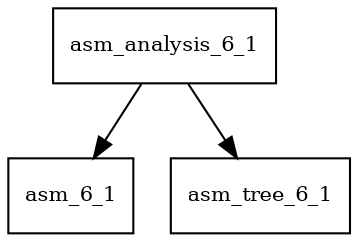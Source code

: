 digraph asm_analysis_6_1_dependencies {
  node [shape = box, fontsize=10.0];
  asm_analysis_6_1 -> asm_6_1;
  asm_analysis_6_1 -> asm_tree_6_1;
}
